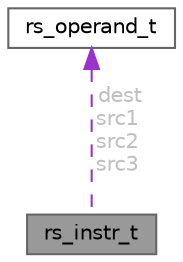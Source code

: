 digraph "rs_instr_t"
{
 // LATEX_PDF_SIZE
  bgcolor="transparent";
  edge [fontname=Helvetica,fontsize=10,labelfontname=Helvetica,labelfontsize=10];
  node [fontname=Helvetica,fontsize=10,shape=box,height=0.2,width=0.4];
  Node1 [id="Node000001",label="rs_instr_t",height=0.2,width=0.4,color="gray40", fillcolor="grey60", style="filled", fontcolor="black",tooltip="Represents a Runestone instruction."];
  Node2 -> Node1 [id="edge2_Node000001_Node000002",dir="back",color="darkorchid3",style="dashed",tooltip=" ",label=" dest\nsrc1\nsrc2\nsrc3",fontcolor="grey" ];
  Node2 [id="Node000002",label="rs_operand_t",height=0.2,width=0.4,color="gray40", fillcolor="white", style="filled",URL="$structrs__operand__t.html",tooltip="Represents a polymorphic operand used in instructions."];
}
